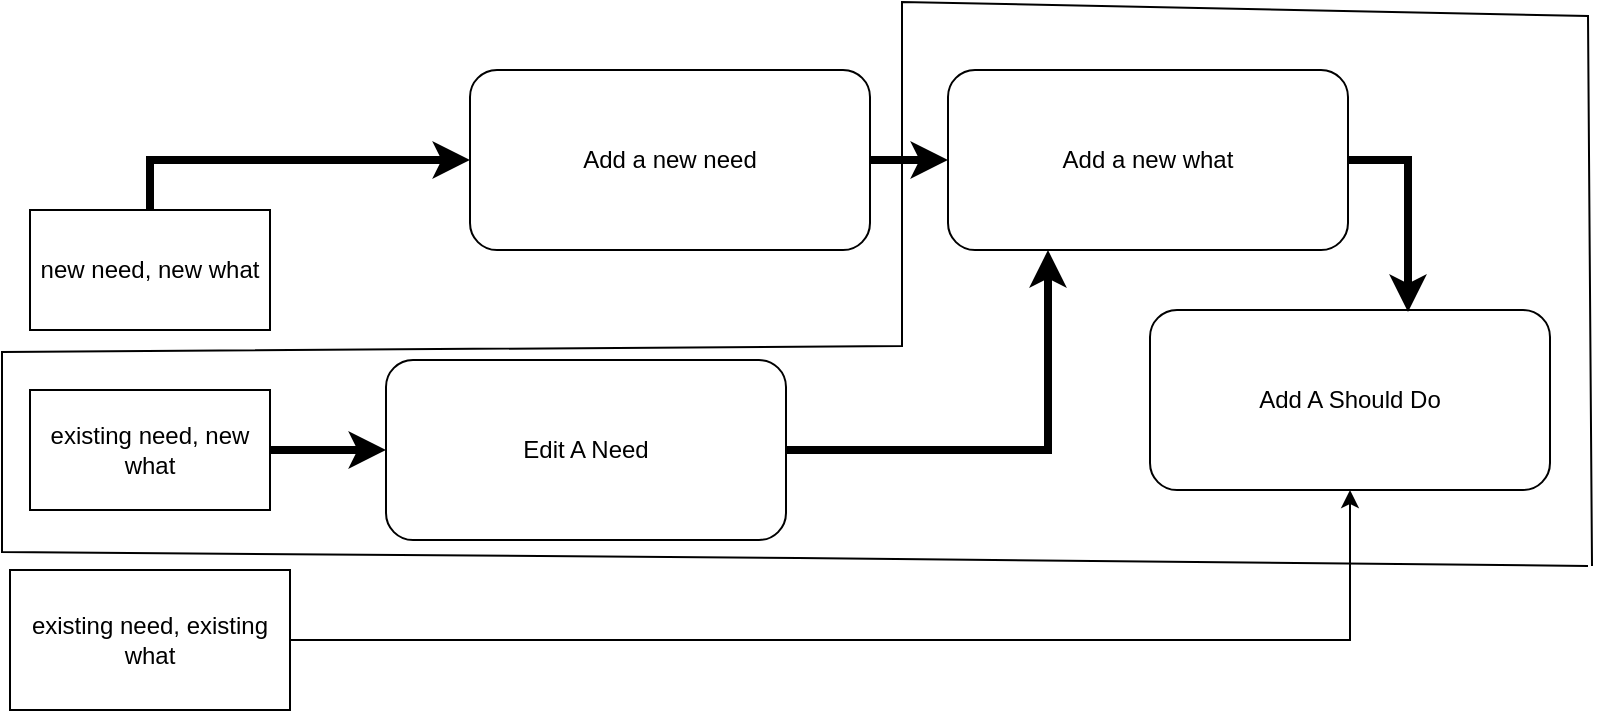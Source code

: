 <mxfile version="22.1.11" type="github">
  <diagram name="Page-1" id="x7MT0qRN6cu8qNjrc2um">
    <mxGraphModel dx="954" dy="532" grid="0" gridSize="10" guides="1" tooltips="1" connect="1" arrows="1" fold="1" page="1" pageScale="1" pageWidth="850" pageHeight="1100" math="0" shadow="0">
      <root>
        <mxCell id="0" />
        <mxCell id="1" parent="0" />
        <mxCell id="m9-1bQluYizaZC3Oex78-17" style="edgeStyle=orthogonalEdgeStyle;rounded=0;orthogonalLoop=1;jettySize=auto;html=1;entryX=0.25;entryY=1;entryDx=0;entryDy=0;strokeWidth=4;" edge="1" parent="1" source="8DM4_75zK0cVTB4kPDeA-1" target="m9-1bQluYizaZC3Oex78-11">
          <mxGeometry relative="1" as="geometry" />
        </mxCell>
        <mxCell id="8DM4_75zK0cVTB4kPDeA-1" value="Edit A Need" style="rounded=1;whiteSpace=wrap;html=1;" parent="1" vertex="1">
          <mxGeometry x="231" y="259" width="200" height="90" as="geometry" />
        </mxCell>
        <mxCell id="8DM4_75zK0cVTB4kPDeA-2" value="Add A Should Do" style="rounded=1;whiteSpace=wrap;html=1;" parent="1" vertex="1">
          <mxGeometry x="613" y="234" width="200" height="90" as="geometry" />
        </mxCell>
        <mxCell id="m9-1bQluYizaZC3Oex78-16" value="" style="edgeStyle=orthogonalEdgeStyle;rounded=0;orthogonalLoop=1;jettySize=auto;html=1;strokeWidth=4;" edge="1" parent="1" source="8DM4_75zK0cVTB4kPDeA-3" target="m9-1bQluYizaZC3Oex78-11">
          <mxGeometry relative="1" as="geometry" />
        </mxCell>
        <mxCell id="8DM4_75zK0cVTB4kPDeA-3" value="Add a new need&lt;br&gt;" style="rounded=1;whiteSpace=wrap;html=1;" parent="1" vertex="1">
          <mxGeometry x="273" y="114" width="200" height="90" as="geometry" />
        </mxCell>
        <mxCell id="8DM4_75zK0cVTB4kPDeA-5" style="edgeStyle=orthogonalEdgeStyle;rounded=0;orthogonalLoop=1;jettySize=auto;html=1;entryX=0;entryY=0.5;entryDx=0;entryDy=0;exitX=0.5;exitY=0;exitDx=0;exitDy=0;strokeWidth=4;" parent="1" source="8DM4_75zK0cVTB4kPDeA-4" target="8DM4_75zK0cVTB4kPDeA-3" edge="1">
          <mxGeometry relative="1" as="geometry">
            <Array as="points">
              <mxPoint x="113" y="159" />
            </Array>
          </mxGeometry>
        </mxCell>
        <mxCell id="8DM4_75zK0cVTB4kPDeA-4" value="new need, new what" style="rounded=0;whiteSpace=wrap;html=1;" parent="1" vertex="1">
          <mxGeometry x="53" y="184" width="120" height="60" as="geometry" />
        </mxCell>
        <mxCell id="m9-1bQluYizaZC3Oex78-2" style="edgeStyle=orthogonalEdgeStyle;rounded=0;orthogonalLoop=1;jettySize=auto;html=1;strokeWidth=4;" edge="1" parent="1" source="m9-1bQluYizaZC3Oex78-1" target="8DM4_75zK0cVTB4kPDeA-1">
          <mxGeometry relative="1" as="geometry" />
        </mxCell>
        <mxCell id="m9-1bQluYizaZC3Oex78-1" value="existing need, new what" style="rounded=0;whiteSpace=wrap;html=1;" vertex="1" parent="1">
          <mxGeometry x="53" y="274" width="120" height="60" as="geometry" />
        </mxCell>
        <mxCell id="m9-1bQluYizaZC3Oex78-10" style="edgeStyle=orthogonalEdgeStyle;rounded=0;orthogonalLoop=1;jettySize=auto;html=1;entryX=0.5;entryY=1;entryDx=0;entryDy=0;" edge="1" parent="1" source="m9-1bQluYizaZC3Oex78-3" target="8DM4_75zK0cVTB4kPDeA-2">
          <mxGeometry relative="1" as="geometry" />
        </mxCell>
        <mxCell id="m9-1bQluYizaZC3Oex78-3" value="existing need, existing what" style="rounded=0;whiteSpace=wrap;html=1;" vertex="1" parent="1">
          <mxGeometry x="43" y="364" width="140" height="70" as="geometry" />
        </mxCell>
        <mxCell id="m9-1bQluYizaZC3Oex78-15" style="edgeStyle=orthogonalEdgeStyle;rounded=0;orthogonalLoop=1;jettySize=auto;html=1;entryX=0.645;entryY=0.011;entryDx=0;entryDy=0;entryPerimeter=0;exitX=1;exitY=0.5;exitDx=0;exitDy=0;strokeWidth=4;" edge="1" parent="1" source="m9-1bQluYizaZC3Oex78-11" target="8DM4_75zK0cVTB4kPDeA-2">
          <mxGeometry relative="1" as="geometry">
            <mxPoint x="806" y="213" as="targetPoint" />
          </mxGeometry>
        </mxCell>
        <mxCell id="m9-1bQluYizaZC3Oex78-11" value="Add a new what" style="rounded=1;whiteSpace=wrap;html=1;" vertex="1" parent="1">
          <mxGeometry x="512" y="114" width="200" height="90" as="geometry" />
        </mxCell>
        <mxCell id="m9-1bQluYizaZC3Oex78-18" value="" style="endArrow=none;html=1;rounded=0;" edge="1" parent="1">
          <mxGeometry width="50" height="50" relative="1" as="geometry">
            <mxPoint x="832" y="362" as="sourcePoint" />
            <mxPoint x="834" y="362" as="targetPoint" />
            <Array as="points">
              <mxPoint x="832" y="362" />
              <mxPoint x="437" y="358" />
              <mxPoint x="39" y="355" />
              <mxPoint x="39" y="255" />
              <mxPoint x="489" y="252" />
              <mxPoint x="489" y="80" />
              <mxPoint x="832" y="87" />
            </Array>
          </mxGeometry>
        </mxCell>
      </root>
    </mxGraphModel>
  </diagram>
</mxfile>
